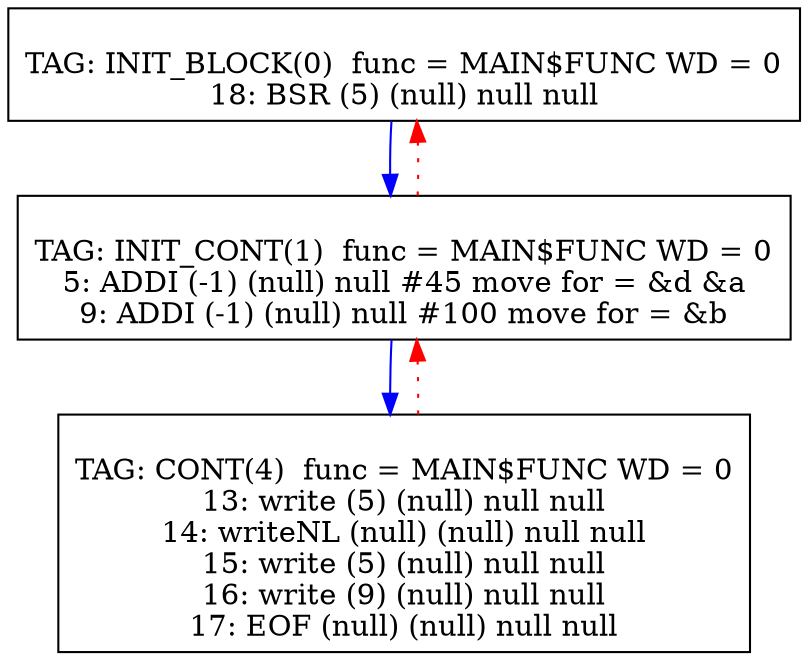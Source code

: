 digraph {
0[label="
TAG: INIT_BLOCK(0)  func = MAIN$FUNC WD = 0
18: BSR (5) (null) null null
"];
0[shape=box];
0 -> 1[color=blue]
1[label="
TAG: INIT_CONT(1)  func = MAIN$FUNC WD = 0
5: ADDI (-1) (null) null #45 move for = &d &a
9: ADDI (-1) (null) null #100 move for = &b
"];
1[shape=box];
1 -> 4[color=blue]
1 -> 0[color=red][style=dotted]
4[label="
TAG: CONT(4)  func = MAIN$FUNC WD = 0
13: write (5) (null) null null
14: writeNL (null) (null) null null
15: write (5) (null) null null
16: write (9) (null) null null
17: EOF (null) (null) null null
"];
4[shape=box];
4 -> 1[color=red][style=dotted]
}